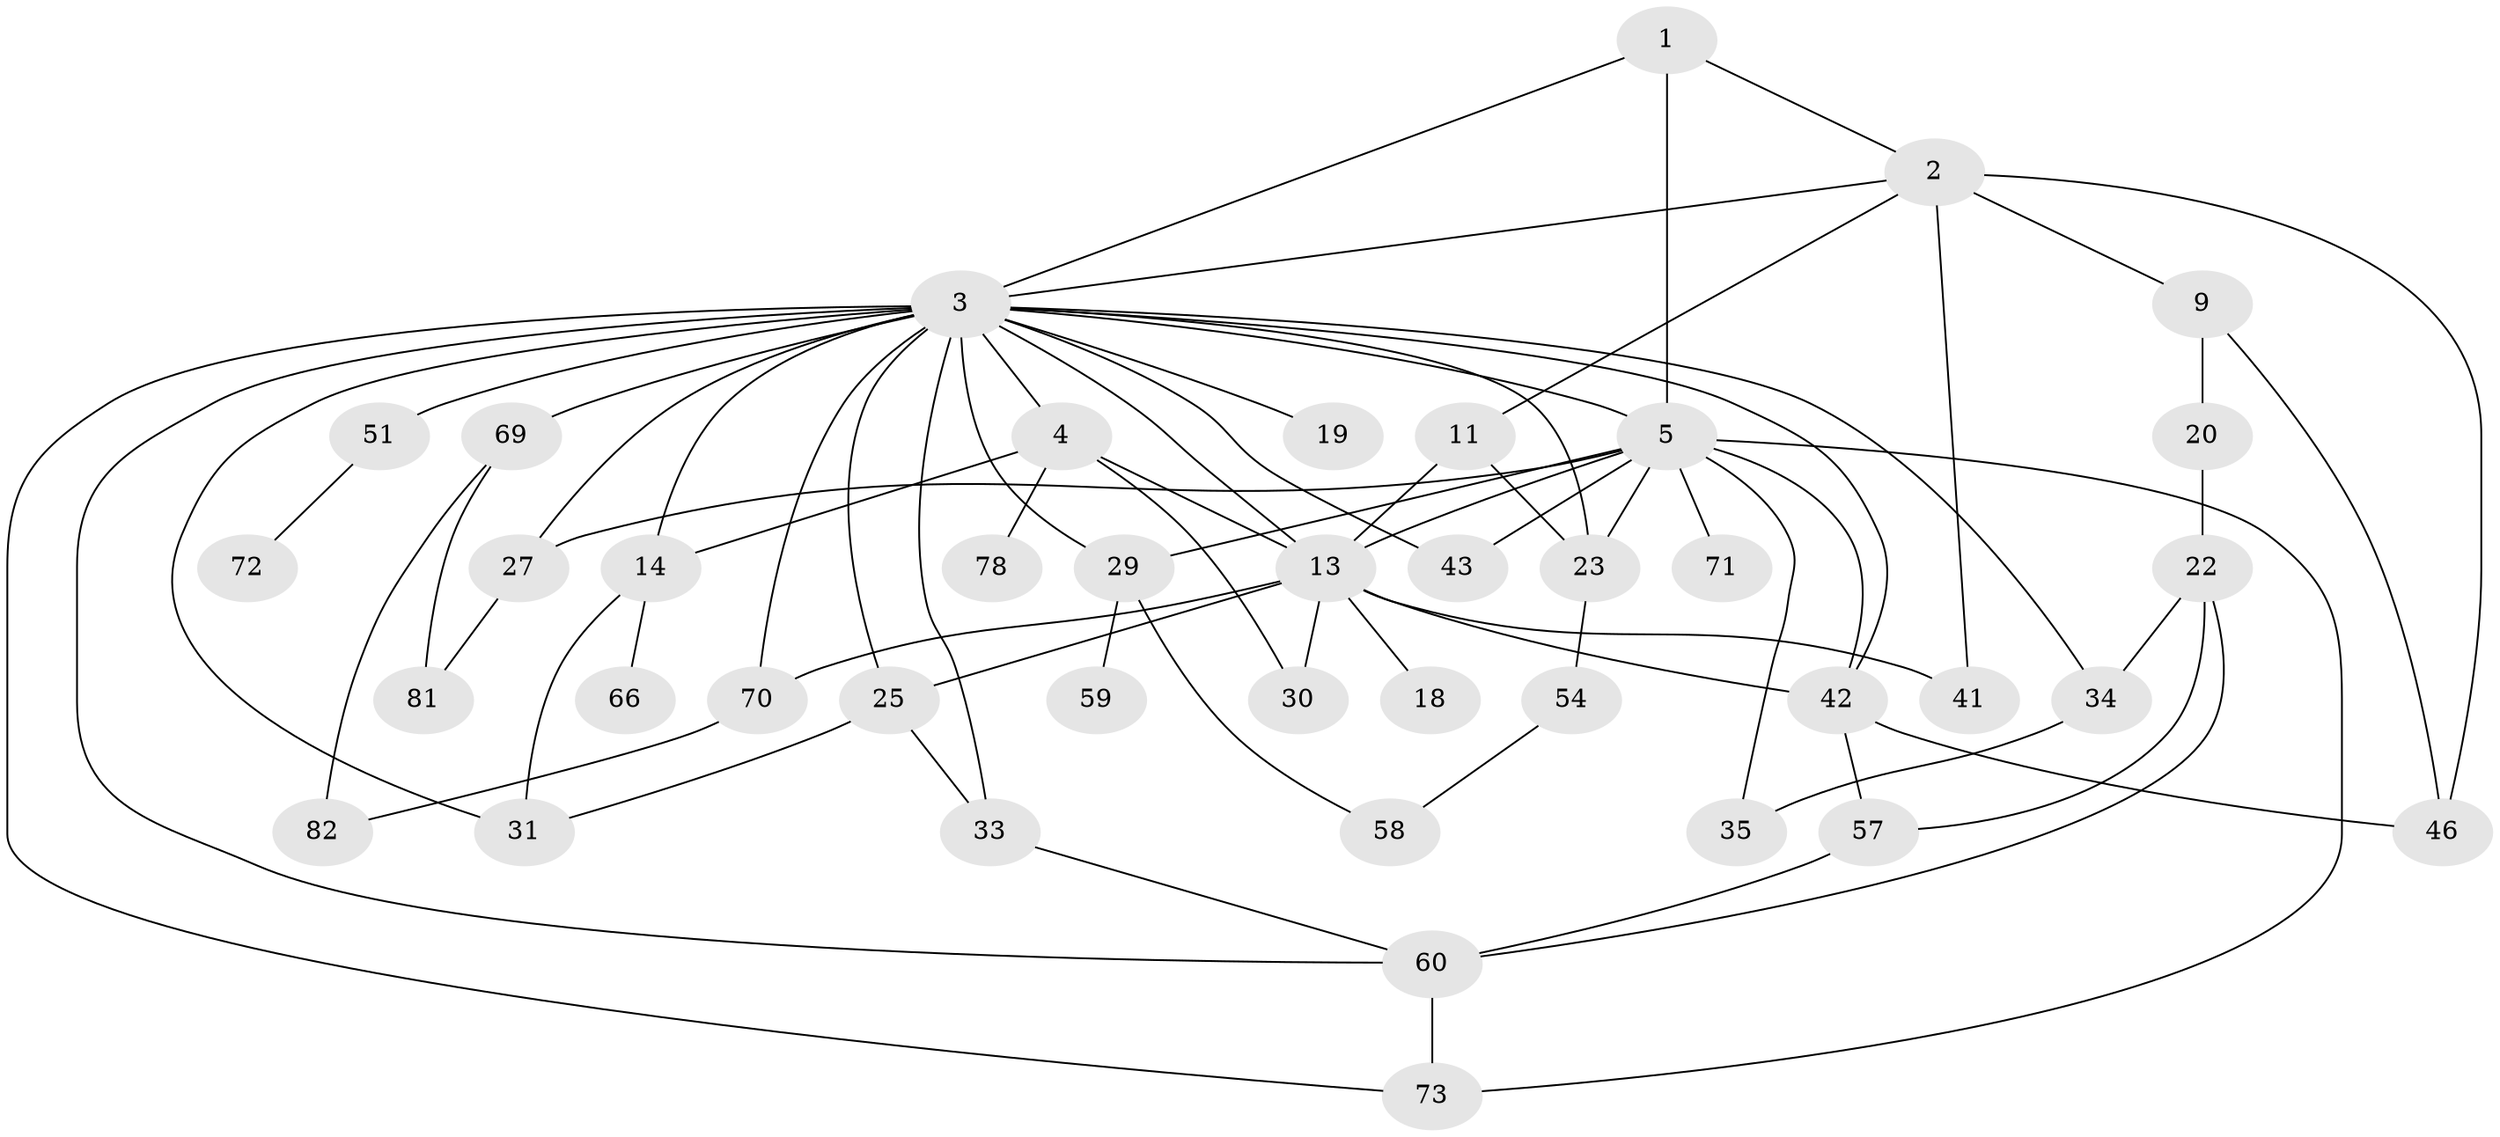 // original degree distribution, {3: 0.26506024096385544, 5: 0.07228915662650602, 10: 0.012048192771084338, 6: 0.024096385542168676, 8: 0.012048192771084338, 4: 0.14457831325301204, 2: 0.30120481927710846, 7: 0.012048192771084338, 1: 0.1566265060240964}
// Generated by graph-tools (version 1.1) at 2025/13/03/09/25 04:13:28]
// undirected, 41 vertices, 73 edges
graph export_dot {
graph [start="1"]
  node [color=gray90,style=filled];
  1;
  2 [super="+6"];
  3 [super="+10+77+48+21+7+15"];
  4 [super="+8+61"];
  5 [super="+38+12"];
  9;
  11 [super="+26"];
  13 [super="+17+37+40+49"];
  14 [super="+16"];
  18;
  19;
  20;
  22 [super="+56"];
  23 [super="+44+52"];
  25 [super="+64+39"];
  27;
  29;
  30;
  31;
  33 [super="+36"];
  34 [super="+50"];
  35;
  41 [super="+75"];
  42 [super="+67"];
  43;
  46 [super="+80+55"];
  51 [super="+76"];
  54 [super="+68"];
  57;
  58;
  59;
  60 [super="+63"];
  66 [super="+74"];
  69;
  70 [super="+83"];
  71;
  72;
  73;
  78;
  81;
  82;
  1 -- 2;
  1 -- 3;
  1 -- 5;
  2 -- 9;
  2 -- 46;
  2 -- 41;
  2 -- 11;
  2 -- 3;
  3 -- 4 [weight=2];
  3 -- 19;
  3 -- 13 [weight=3];
  3 -- 33;
  3 -- 14;
  3 -- 73;
  3 -- 69 [weight=2];
  3 -- 5;
  3 -- 27;
  3 -- 31;
  3 -- 42;
  3 -- 34;
  3 -- 70;
  3 -- 43;
  3 -- 51 [weight=2];
  3 -- 25;
  3 -- 29 [weight=2];
  3 -- 23;
  3 -- 60;
  4 -- 78;
  4 -- 14;
  4 -- 13;
  4 -- 30;
  5 -- 13;
  5 -- 71;
  5 -- 23;
  5 -- 73;
  5 -- 27;
  5 -- 43;
  5 -- 29;
  5 -- 35;
  5 -- 42;
  9 -- 20;
  9 -- 46;
  11 -- 23;
  11 -- 13;
  13 -- 42;
  13 -- 18;
  13 -- 30;
  13 -- 70;
  13 -- 41;
  13 -- 25 [weight=2];
  14 -- 66;
  14 -- 31;
  20 -- 22;
  22 -- 57;
  22 -- 60;
  22 -- 34;
  23 -- 54;
  25 -- 31;
  25 -- 33;
  27 -- 81;
  29 -- 58;
  29 -- 59;
  33 -- 60;
  34 -- 35;
  42 -- 57;
  42 -- 46;
  51 -- 72;
  54 -- 58;
  57 -- 60;
  60 -- 73;
  69 -- 81;
  69 -- 82;
  70 -- 82;
}
